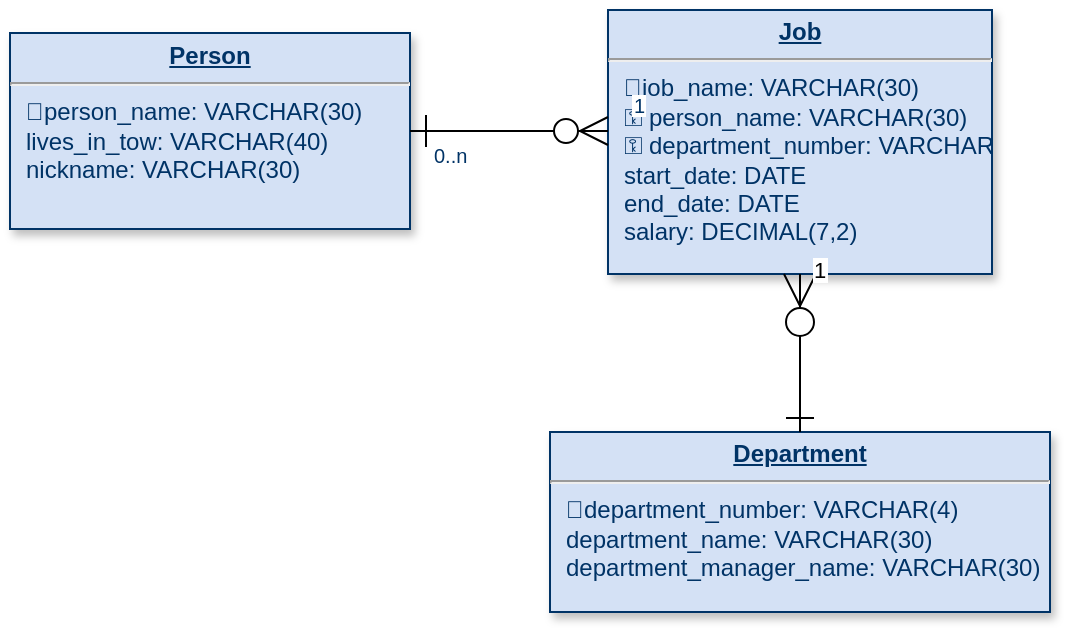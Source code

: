 <mxfile version="12.0.2" type="device" pages="1"><diagram name="Page-1" id="efa7a0a1-bf9b-a30e-e6df-94a7791c09e9"><mxGraphModel dx="1024" dy="570" grid="1" gridSize="10" guides="1" tooltips="1" connect="1" arrows="1" fold="1" page="1" pageScale="1" pageWidth="826" pageHeight="1169" background="#ffffff" math="0" shadow="0"><root><mxCell id="0"/><mxCell id="1" parent="0"/><mxCell id="20" value="&lt;p style=&quot;margin: 0px ; margin-top: 4px ; text-align: center ; text-decoration: underline&quot;&gt;&lt;b&gt;Department&lt;/b&gt;&lt;/p&gt;&lt;hr&gt;&lt;p style=&quot;margin: 0px ; margin-left: 8px&quot;&gt;🔑department_number: VARCHAR(4)&lt;/p&gt;&lt;p style=&quot;margin: 0px ; margin-left: 8px&quot;&gt;department_name: VARCHAR(30)&lt;/p&gt;&lt;p style=&quot;margin: 0px ; margin-left: 8px&quot;&gt;department_manager_name: VARCHAR(30)&lt;/p&gt;" style="verticalAlign=top;align=left;overflow=fill;fontSize=12;fontFamily=Helvetica;html=1;strokeColor=#003366;shadow=1;fillColor=#D4E1F5;fontColor=#003366" parent="1" vertex="1"><mxGeometry x="310" y="230" width="250" height="90" as="geometry"/></mxCell><mxCell id="21" value="&lt;p style=&quot;margin: 0px ; margin-top: 4px ; text-align: center ; text-decoration: underline&quot;&gt;&lt;b&gt;Job&lt;/b&gt;&lt;/p&gt;&lt;hr&gt;&lt;p style=&quot;margin: 0px ; margin-left: 8px&quot;&gt;🔑job_name: VARCHAR(30)&lt;/p&gt;&lt;p style=&quot;margin: 0px ; margin-left: 8px&quot;&gt;⚿ person_name: VARCHAR(30)&lt;/p&gt;&lt;p style=&quot;margin: 0px ; margin-left: 8px&quot;&gt;⚿ department_number: VARCHAR(4)&lt;br&gt;&lt;/p&gt;&lt;p style=&quot;margin: 0px ; margin-left: 8px&quot;&gt;start_date: DATE&lt;/p&gt;&lt;p style=&quot;margin: 0px ; margin-left: 8px&quot;&gt;end_date: DATE&lt;/p&gt;&lt;p style=&quot;margin: 0px ; margin-left: 8px&quot;&gt;salary: DECIMAL(7,2)&lt;/p&gt;" style="verticalAlign=top;align=left;overflow=fill;fontSize=12;fontFamily=Helvetica;html=1;strokeColor=#003366;shadow=1;fillColor=#D4E1F5;fontColor=#003366" parent="1" vertex="1"><mxGeometry x="339" y="19" width="192" height="132" as="geometry"/></mxCell><mxCell id="25" value="&lt;p style=&quot;margin: 0px ; margin-top: 4px ; text-align: center ; text-decoration: underline&quot;&gt;&lt;strong&gt;Person&lt;/strong&gt;&lt;/p&gt;&lt;hr&gt;&lt;p style=&quot;margin: 0px ; margin-left: 8px&quot;&gt;🔑person_name: VARCHAR(30)&lt;/p&gt;&lt;p style=&quot;margin: 0px ; margin-left: 8px&quot;&gt;lives_in_tow: VARCHAR(40)&lt;/p&gt;&lt;p style=&quot;margin: 0px ; margin-left: 8px&quot;&gt;nickname: VARCHAR(30)&lt;/p&gt;" style="verticalAlign=top;align=left;overflow=fill;fontSize=12;fontFamily=Helvetica;html=1;strokeColor=#003366;shadow=1;fillColor=#D4E1F5;fontColor=#003366" parent="1" vertex="1"><mxGeometry x="40" y="30.5" width="200" height="98" as="geometry"/></mxCell><mxCell id="90" value="" style="endArrow=ERzeroToMany;endSize=12;startArrow=ERone;startSize=14;startFill=0;edgeStyle=orthogonalEdgeStyle;strokeColor=#000000;endFill=1;" parent="1" source="25" target="21" edge="1"><mxGeometry x="620" y="340" as="geometry"><mxPoint x="620" y="340" as="sourcePoint"/><mxPoint x="780" y="340" as="targetPoint"/><Array as="points"><mxPoint x="240" y="90"/><mxPoint x="240" y="90"/></Array></mxGeometry></mxCell><mxCell id="91" value="0..n" style="resizable=0;align=left;verticalAlign=top;labelBackgroundColor=#ffffff;fontSize=10;strokeColor=#003366;shadow=1;fillColor=#D4E1F5;fontColor=#003366" parent="90" connectable="0" vertex="1"><mxGeometry x="-1" relative="1" as="geometry"><mxPoint x="10" as="offset"/></mxGeometry></mxCell><mxCell id="92" value="1" style="resizable=0;align=right;verticalAlign=top;labelBackgroundColor=#ffffff;fontSize=10;strokeColor=#003366;shadow=1;fillColor=#D4E1F5;fontColor=#003366" parent="90" connectable="0" vertex="1"><mxGeometry x="1" relative="1" as="geometry"><mxPoint x="20" y="-25.0" as="offset"/></mxGeometry></mxCell><mxCell id="103" value="1" style="endArrow=ERone;endSize=12;startArrow=ERzeroToMany;startSize=14;startFill=1;edgeStyle=orthogonalEdgeStyle;align=left;verticalAlign=bottom;endFill=0;" parent="1" source="21" target="20" edge="1"><mxGeometry x="-0.818" y="5.0" relative="1" as="geometry"><mxPoint x="80" y="510" as="sourcePoint"/><mxPoint x="240" y="510" as="targetPoint"/><mxPoint as="offset"/></mxGeometry></mxCell></root></mxGraphModel></diagram></mxfile>